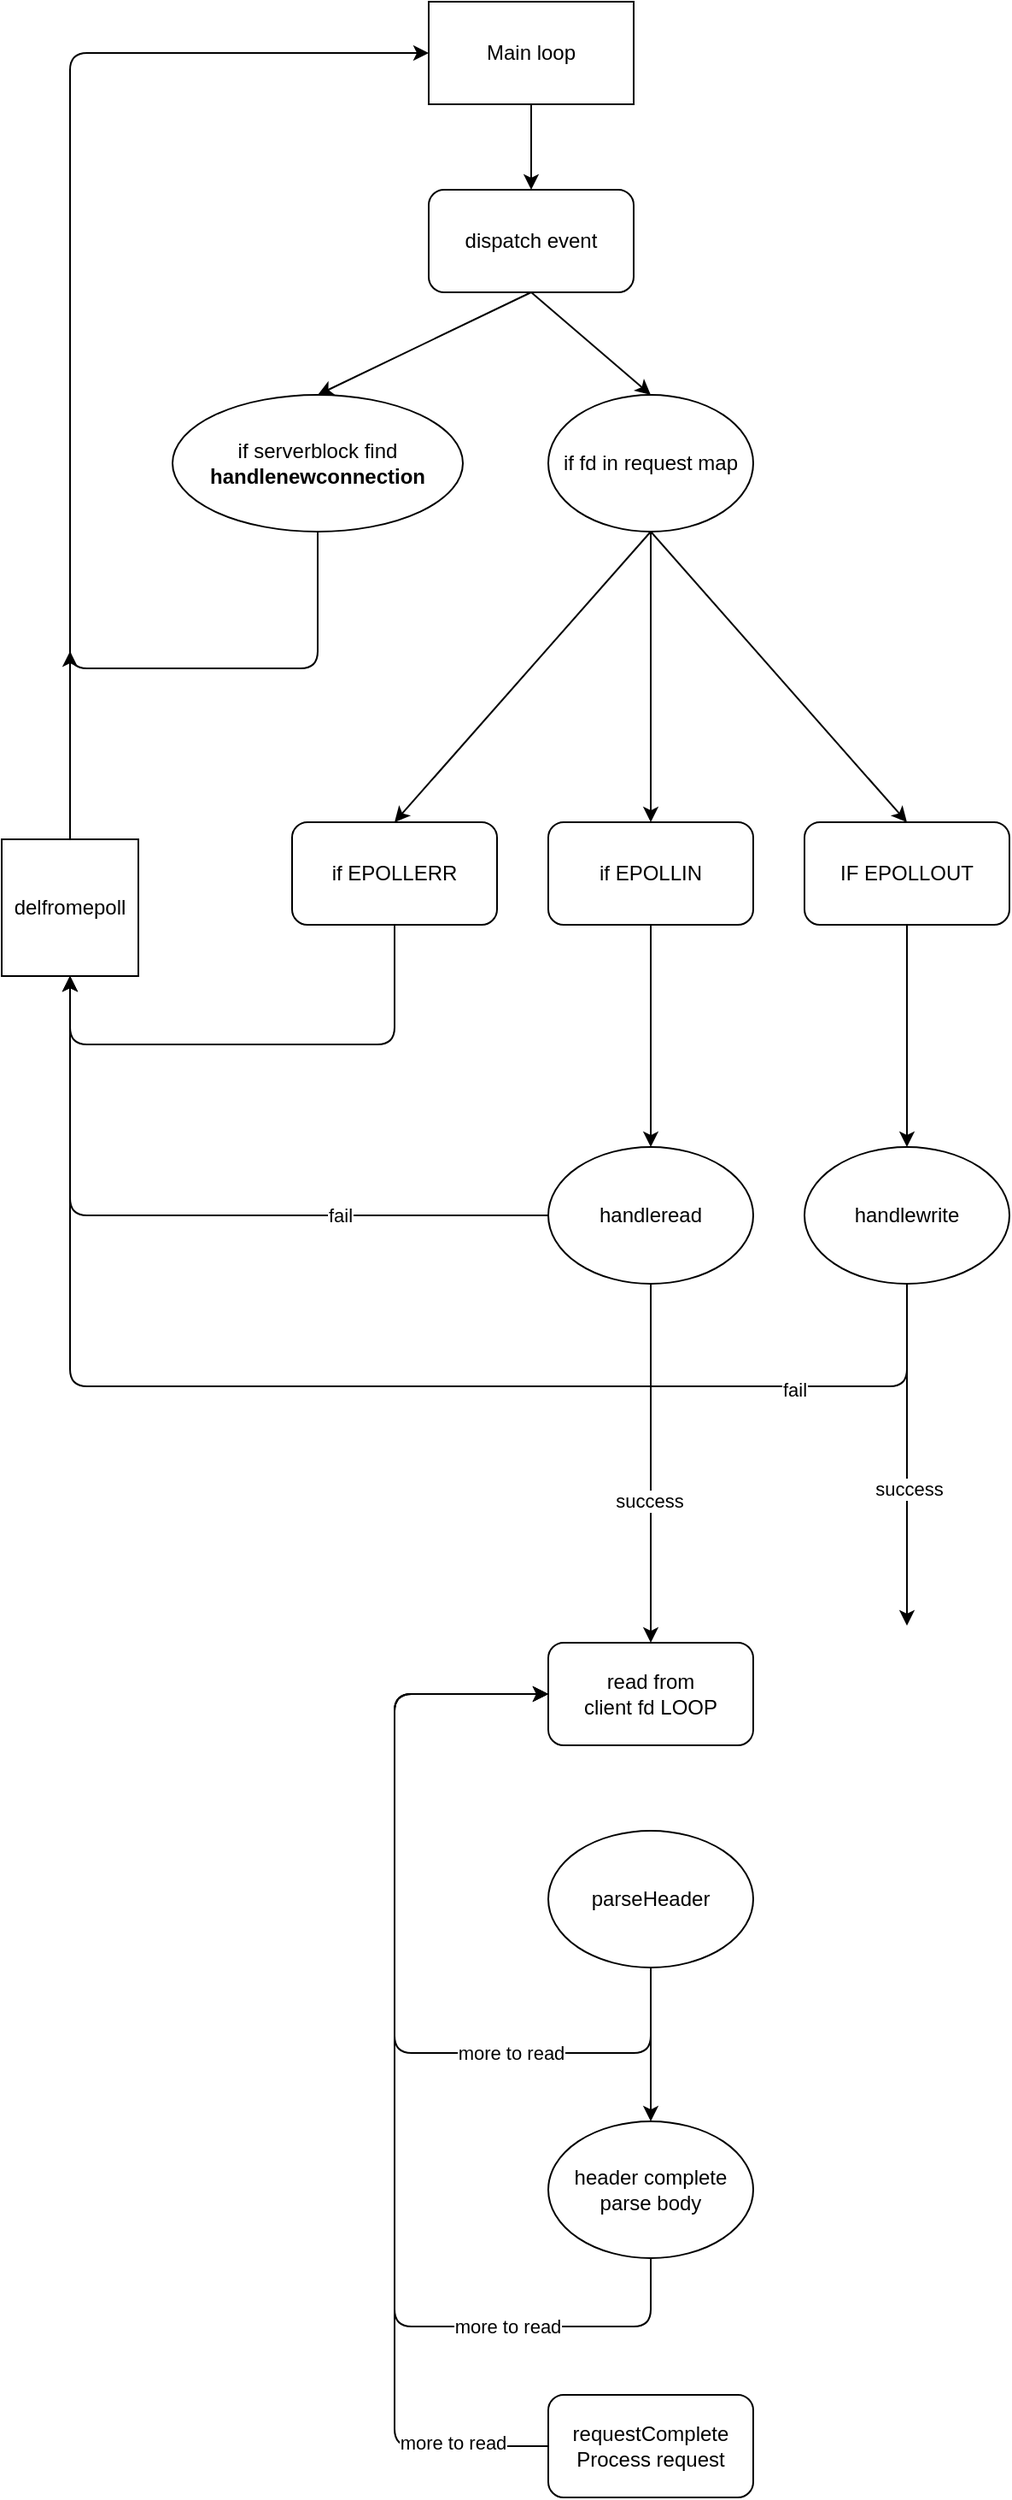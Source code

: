 <mxfile>
	<diagram id="98WDQfx2OPgYiDvBaG7g" name="Page-1">
		<mxGraphModel dx="1679" dy="974" grid="1" gridSize="10" guides="1" tooltips="1" connect="1" arrows="1" fold="1" page="1" pageScale="1" pageWidth="850" pageHeight="1100" math="0" shadow="0">
			<root>
				<mxCell id="0"/>
				<mxCell id="1" parent="0"/>
				<mxCell id="5" style="edgeStyle=none;html=1;exitX=0.5;exitY=1;exitDx=0;exitDy=0;entryX=0.5;entryY=0;entryDx=0;entryDy=0;" edge="1" parent="1" source="2" target="3">
					<mxGeometry relative="1" as="geometry"/>
				</mxCell>
				<mxCell id="2" value="Main loop" style="rounded=0;whiteSpace=wrap;html=1;" vertex="1" parent="1">
					<mxGeometry x="180" y="160" width="120" height="60" as="geometry"/>
				</mxCell>
				<mxCell id="6" style="edgeStyle=none;html=1;exitX=0.5;exitY=1;exitDx=0;exitDy=0;entryX=0.5;entryY=0;entryDx=0;entryDy=0;" edge="1" parent="1" source="3" target="4">
					<mxGeometry relative="1" as="geometry"/>
				</mxCell>
				<mxCell id="10" style="edgeStyle=none;html=1;exitX=0.5;exitY=1;exitDx=0;exitDy=0;entryX=0.5;entryY=0;entryDx=0;entryDy=0;" edge="1" parent="1" source="3" target="7">
					<mxGeometry relative="1" as="geometry"/>
				</mxCell>
				<mxCell id="3" value="dispatch event" style="rounded=1;whiteSpace=wrap;html=1;" vertex="1" parent="1">
					<mxGeometry x="180" y="270" width="120" height="60" as="geometry"/>
				</mxCell>
				<mxCell id="9" style="edgeStyle=none;html=1;exitX=0.5;exitY=1;exitDx=0;exitDy=0;entryX=0;entryY=0.5;entryDx=0;entryDy=0;" edge="1" parent="1" source="4" target="2">
					<mxGeometry relative="1" as="geometry">
						<Array as="points">
							<mxPoint x="115" y="550"/>
							<mxPoint x="20" y="550"/>
							<mxPoint x="-30" y="550"/>
							<mxPoint x="-30" y="190"/>
						</Array>
					</mxGeometry>
				</mxCell>
				<mxCell id="4" value="if serverblock find&lt;br&gt;&lt;b&gt;handlenewconnection&lt;/b&gt;" style="ellipse;whiteSpace=wrap;html=1;" vertex="1" parent="1">
					<mxGeometry x="30" y="390" width="170" height="80" as="geometry"/>
				</mxCell>
				<mxCell id="14" style="edgeStyle=none;html=1;exitX=0.5;exitY=1;exitDx=0;exitDy=0;entryX=0.5;entryY=0;entryDx=0;entryDy=0;" edge="1" parent="1" source="7" target="11">
					<mxGeometry relative="1" as="geometry"/>
				</mxCell>
				<mxCell id="15" style="edgeStyle=none;html=1;exitX=0.5;exitY=1;exitDx=0;exitDy=0;entryX=0.5;entryY=0;entryDx=0;entryDy=0;" edge="1" parent="1" source="7" target="13">
					<mxGeometry relative="1" as="geometry"/>
				</mxCell>
				<mxCell id="16" style="edgeStyle=none;html=1;exitX=0.5;exitY=1;exitDx=0;exitDy=0;entryX=0.5;entryY=0;entryDx=0;entryDy=0;" edge="1" parent="1" source="7" target="12">
					<mxGeometry relative="1" as="geometry"/>
				</mxCell>
				<mxCell id="7" value="if fd in request map" style="ellipse;whiteSpace=wrap;html=1;" vertex="1" parent="1">
					<mxGeometry x="250" y="390" width="120" height="80" as="geometry"/>
				</mxCell>
				<mxCell id="27" style="edgeStyle=none;html=1;entryX=0.5;entryY=1;entryDx=0;entryDy=0;exitX=0.5;exitY=1;exitDx=0;exitDy=0;" edge="1" parent="1" source="11" target="25">
					<mxGeometry relative="1" as="geometry">
						<Array as="points">
							<mxPoint x="160" y="770"/>
							<mxPoint x="-30" y="770"/>
						</Array>
					</mxGeometry>
				</mxCell>
				<mxCell id="11" value="if EPOLLERR" style="rounded=1;whiteSpace=wrap;html=1;" vertex="1" parent="1">
					<mxGeometry x="100" y="640" width="120" height="60" as="geometry"/>
				</mxCell>
				<mxCell id="21" style="edgeStyle=none;html=1;exitX=0.5;exitY=1;exitDx=0;exitDy=0;" edge="1" parent="1" source="12" target="19">
					<mxGeometry relative="1" as="geometry"/>
				</mxCell>
				<mxCell id="12" value="IF EPOLLOUT" style="rounded=1;whiteSpace=wrap;html=1;" vertex="1" parent="1">
					<mxGeometry x="400" y="640" width="120" height="60" as="geometry"/>
				</mxCell>
				<mxCell id="20" style="edgeStyle=none;html=1;exitX=0.5;exitY=1;exitDx=0;exitDy=0;" edge="1" parent="1" source="13" target="18">
					<mxGeometry relative="1" as="geometry"/>
				</mxCell>
				<mxCell id="13" value="if EPOLLIN&lt;br&gt;" style="rounded=1;whiteSpace=wrap;html=1;" vertex="1" parent="1">
					<mxGeometry x="250" y="640" width="120" height="60" as="geometry"/>
				</mxCell>
				<mxCell id="23" style="edgeStyle=none;html=1;exitX=0;exitY=0.5;exitDx=0;exitDy=0;entryX=0.5;entryY=1;entryDx=0;entryDy=0;" edge="1" parent="1" source="18" target="25">
					<mxGeometry relative="1" as="geometry">
						<mxPoint x="-30" y="740" as="targetPoint"/>
						<Array as="points">
							<mxPoint x="-30" y="870"/>
						</Array>
					</mxGeometry>
				</mxCell>
				<mxCell id="24" value="fail" style="edgeLabel;html=1;align=center;verticalAlign=middle;resizable=0;points=[];" vertex="1" connectable="0" parent="23">
					<mxGeometry x="-0.418" relative="1" as="geometry">
						<mxPoint as="offset"/>
					</mxGeometry>
				</mxCell>
				<mxCell id="30" style="edgeStyle=none;html=1;exitX=0.5;exitY=1;exitDx=0;exitDy=0;entryX=0.5;entryY=0;entryDx=0;entryDy=0;" edge="1" parent="1" source="18" target="34">
					<mxGeometry relative="1" as="geometry">
						<mxPoint x="310" y="1110" as="targetPoint"/>
					</mxGeometry>
				</mxCell>
				<mxCell id="32" value="success" style="edgeLabel;html=1;align=center;verticalAlign=middle;resizable=0;points=[];" vertex="1" connectable="0" parent="30">
					<mxGeometry x="0.203" y="-1" relative="1" as="geometry">
						<mxPoint as="offset"/>
					</mxGeometry>
				</mxCell>
				<mxCell id="18" value="handleread" style="ellipse;whiteSpace=wrap;html=1;" vertex="1" parent="1">
					<mxGeometry x="250" y="830" width="120" height="80" as="geometry"/>
				</mxCell>
				<mxCell id="28" style="edgeStyle=none;html=1;exitX=0.5;exitY=1;exitDx=0;exitDy=0;entryX=0.5;entryY=1;entryDx=0;entryDy=0;" edge="1" parent="1" source="19" target="25">
					<mxGeometry relative="1" as="geometry">
						<Array as="points">
							<mxPoint x="460" y="970"/>
							<mxPoint x="-30" y="970"/>
						</Array>
					</mxGeometry>
				</mxCell>
				<mxCell id="29" value="fail" style="edgeLabel;html=1;align=center;verticalAlign=middle;resizable=0;points=[];" vertex="1" connectable="0" parent="28">
					<mxGeometry x="-0.681" y="2" relative="1" as="geometry">
						<mxPoint as="offset"/>
					</mxGeometry>
				</mxCell>
				<mxCell id="31" style="edgeStyle=none;html=1;exitX=0.5;exitY=1;exitDx=0;exitDy=0;" edge="1" parent="1" source="19">
					<mxGeometry relative="1" as="geometry">
						<mxPoint x="460" y="1110" as="targetPoint"/>
					</mxGeometry>
				</mxCell>
				<mxCell id="33" value="success" style="edgeLabel;html=1;align=center;verticalAlign=middle;resizable=0;points=[];" vertex="1" connectable="0" parent="31">
					<mxGeometry x="0.194" y="1" relative="1" as="geometry">
						<mxPoint as="offset"/>
					</mxGeometry>
				</mxCell>
				<mxCell id="19" value="handlewrite" style="ellipse;whiteSpace=wrap;html=1;" vertex="1" parent="1">
					<mxGeometry x="400" y="830" width="120" height="80" as="geometry"/>
				</mxCell>
				<mxCell id="26" style="edgeStyle=none;html=1;exitX=0.5;exitY=0;exitDx=0;exitDy=0;" edge="1" parent="1" source="25">
					<mxGeometry relative="1" as="geometry">
						<mxPoint x="-30" y="540" as="targetPoint"/>
					</mxGeometry>
				</mxCell>
				<mxCell id="25" value="delfromepoll" style="whiteSpace=wrap;html=1;aspect=fixed;" vertex="1" parent="1">
					<mxGeometry x="-70" y="650" width="80" height="80" as="geometry"/>
				</mxCell>
				<mxCell id="34" value="read from &lt;br&gt;client fd LOOP" style="rounded=1;whiteSpace=wrap;html=1;" vertex="1" parent="1">
					<mxGeometry x="250" y="1120" width="120" height="60" as="geometry"/>
				</mxCell>
				<mxCell id="36" style="edgeStyle=none;html=1;entryX=0;entryY=0.5;entryDx=0;entryDy=0;" edge="1" parent="1" source="35" target="34">
					<mxGeometry relative="1" as="geometry">
						<Array as="points">
							<mxPoint x="310" y="1360"/>
							<mxPoint x="160" y="1360"/>
							<mxPoint x="160" y="1150"/>
						</Array>
					</mxGeometry>
				</mxCell>
				<mxCell id="37" value="more to read" style="edgeLabel;html=1;align=center;verticalAlign=middle;resizable=0;points=[];" vertex="1" connectable="0" parent="36">
					<mxGeometry x="-0.471" relative="1" as="geometry">
						<mxPoint as="offset"/>
					</mxGeometry>
				</mxCell>
				<mxCell id="39" style="edgeStyle=none;html=1;exitX=0.5;exitY=1;exitDx=0;exitDy=0;" edge="1" parent="1" source="35" target="38">
					<mxGeometry relative="1" as="geometry"/>
				</mxCell>
				<mxCell id="35" value="parseHeader" style="ellipse;whiteSpace=wrap;html=1;" vertex="1" parent="1">
					<mxGeometry x="250" y="1230" width="120" height="80" as="geometry"/>
				</mxCell>
				<mxCell id="40" style="edgeStyle=none;html=1;exitX=0.5;exitY=1;exitDx=0;exitDy=0;entryX=0;entryY=0.5;entryDx=0;entryDy=0;" edge="1" parent="1" source="38" target="34">
					<mxGeometry relative="1" as="geometry">
						<Array as="points">
							<mxPoint x="310" y="1520"/>
							<mxPoint x="160" y="1520"/>
							<mxPoint x="160" y="1150"/>
						</Array>
					</mxGeometry>
				</mxCell>
				<mxCell id="41" value="more to read" style="edgeLabel;html=1;align=center;verticalAlign=middle;resizable=0;points=[];" vertex="1" connectable="0" parent="40">
					<mxGeometry x="-0.618" relative="1" as="geometry">
						<mxPoint as="offset"/>
					</mxGeometry>
				</mxCell>
				<mxCell id="38" value="header complete&lt;br&gt;parse body" style="ellipse;whiteSpace=wrap;html=1;" vertex="1" parent="1">
					<mxGeometry x="250" y="1400" width="120" height="80" as="geometry"/>
				</mxCell>
				<mxCell id="45" style="edgeStyle=none;html=1;exitX=0;exitY=0.5;exitDx=0;exitDy=0;entryX=0;entryY=0.5;entryDx=0;entryDy=0;" edge="1" parent="1" source="44" target="34">
					<mxGeometry relative="1" as="geometry">
						<Array as="points">
							<mxPoint x="160" y="1590"/>
							<mxPoint x="160" y="1150"/>
						</Array>
					</mxGeometry>
				</mxCell>
				<mxCell id="46" value="more to read" style="edgeLabel;html=1;align=center;verticalAlign=middle;resizable=0;points=[];" vertex="1" connectable="0" parent="45">
					<mxGeometry x="-0.819" y="-2" relative="1" as="geometry">
						<mxPoint as="offset"/>
					</mxGeometry>
				</mxCell>
				<mxCell id="44" value="requestComplete&lt;br&gt;Process request" style="rounded=1;whiteSpace=wrap;html=1;" vertex="1" parent="1">
					<mxGeometry x="250" y="1560" width="120" height="60" as="geometry"/>
				</mxCell>
			</root>
		</mxGraphModel>
	</diagram>
</mxfile>